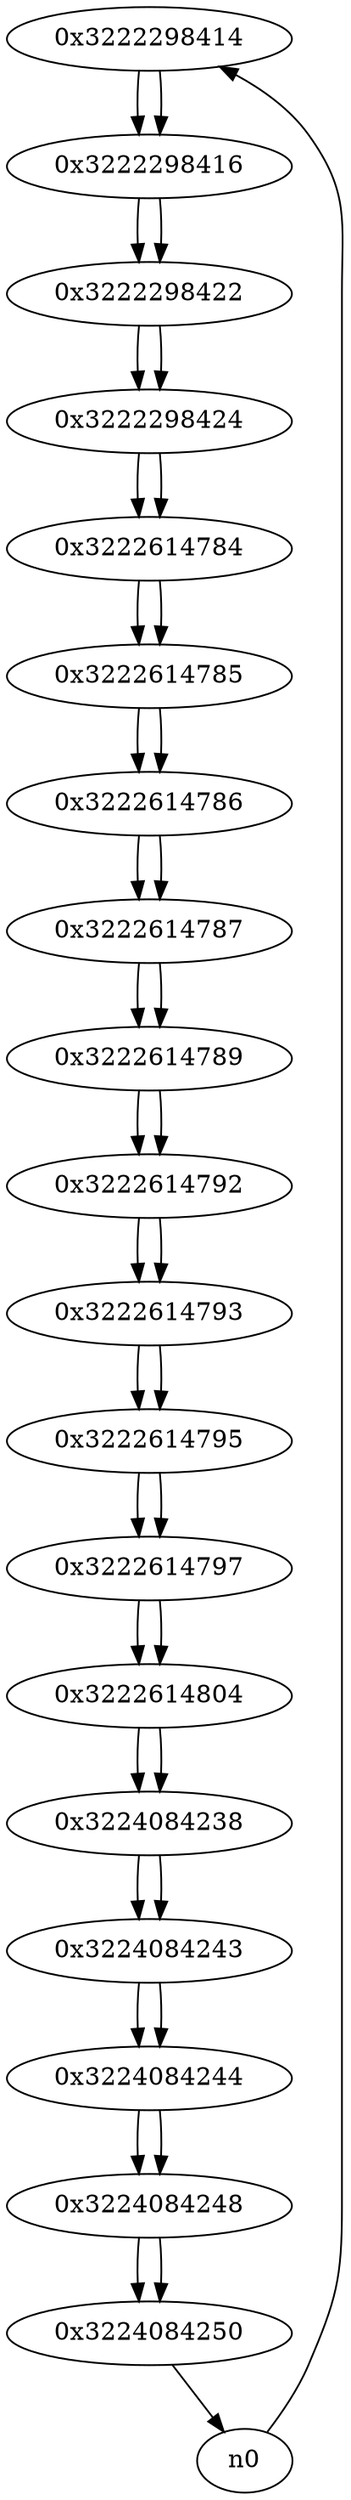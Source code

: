 digraph G{
/* nodes */
  n1 [label="0x3222298414"]
  n2 [label="0x3222298416"]
  n3 [label="0x3222298422"]
  n4 [label="0x3222298424"]
  n5 [label="0x3222614784"]
  n6 [label="0x3222614785"]
  n7 [label="0x3222614786"]
  n8 [label="0x3222614787"]
  n9 [label="0x3222614789"]
  n10 [label="0x3222614792"]
  n11 [label="0x3222614793"]
  n12 [label="0x3222614795"]
  n13 [label="0x3222614797"]
  n14 [label="0x3222614804"]
  n15 [label="0x3224084238"]
  n16 [label="0x3224084243"]
  n17 [label="0x3224084244"]
  n18 [label="0x3224084248"]
  n19 [label="0x3224084250"]
/* edges */
n1 -> n2;
n0 -> n1;
n2 -> n3;
n1 -> n2;
n3 -> n4;
n2 -> n3;
n4 -> n5;
n3 -> n4;
n5 -> n6;
n4 -> n5;
n6 -> n7;
n5 -> n6;
n7 -> n8;
n6 -> n7;
n8 -> n9;
n7 -> n8;
n9 -> n10;
n8 -> n9;
n10 -> n11;
n9 -> n10;
n11 -> n12;
n10 -> n11;
n12 -> n13;
n11 -> n12;
n13 -> n14;
n12 -> n13;
n14 -> n15;
n13 -> n14;
n15 -> n16;
n14 -> n15;
n16 -> n17;
n15 -> n16;
n17 -> n18;
n16 -> n17;
n18 -> n19;
n17 -> n18;
n19 -> n0;
n18 -> n19;
}
